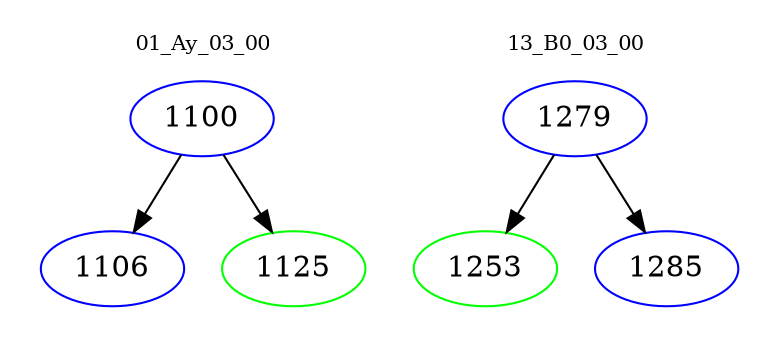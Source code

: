 digraph{
subgraph cluster_0 {
color = white
label = "01_Ay_03_00";
fontsize=10;
T0_1100 [label="1100", color="blue"]
T0_1100 -> T0_1106 [color="black"]
T0_1106 [label="1106", color="blue"]
T0_1100 -> T0_1125 [color="black"]
T0_1125 [label="1125", color="green"]
}
subgraph cluster_1 {
color = white
label = "13_B0_03_00";
fontsize=10;
T1_1279 [label="1279", color="blue"]
T1_1279 -> T1_1253 [color="black"]
T1_1253 [label="1253", color="green"]
T1_1279 -> T1_1285 [color="black"]
T1_1285 [label="1285", color="blue"]
}
}
